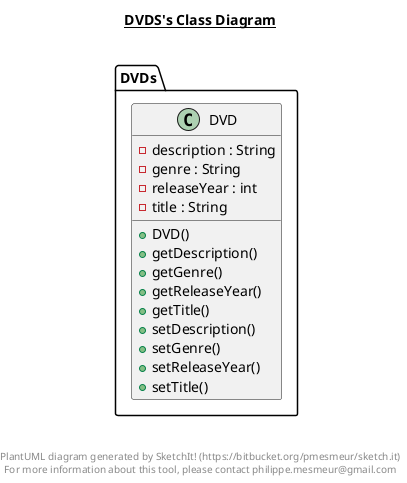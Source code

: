 @startuml

title __DVDS's Class Diagram__\n


      class DVDs.DVD {
          - description : String
          - genre : String
          - releaseYear : int
          - title : String
          + DVD()
          + getDescription()
          + getGenre()
          + getReleaseYear()
          + getTitle()
          + setDescription()
          + setGenre()
          + setReleaseYear()
          + setTitle()
      }

  



right footer


PlantUML diagram generated by SketchIt! (https://bitbucket.org/pmesmeur/sketch.it)
For more information about this tool, please contact philippe.mesmeur@gmail.com
endfooter

@enduml
